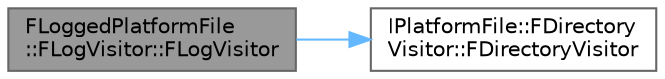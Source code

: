 digraph "FLoggedPlatformFile::FLogVisitor::FLogVisitor"
{
 // INTERACTIVE_SVG=YES
 // LATEX_PDF_SIZE
  bgcolor="transparent";
  edge [fontname=Helvetica,fontsize=10,labelfontname=Helvetica,labelfontsize=10];
  node [fontname=Helvetica,fontsize=10,shape=box,height=0.2,width=0.4];
  rankdir="LR";
  Node1 [id="Node000001",label="FLoggedPlatformFile\l::FLogVisitor::FLogVisitor",height=0.2,width=0.4,color="gray40", fillcolor="grey60", style="filled", fontcolor="black",tooltip=" "];
  Node1 -> Node2 [id="edge1_Node000001_Node000002",color="steelblue1",style="solid",tooltip=" "];
  Node2 [id="Node000002",label="IPlatformFile::FDirectory\lVisitor::FDirectoryVisitor",height=0.2,width=0.4,color="grey40", fillcolor="white", style="filled",URL="$d5/dad/classIPlatformFile_1_1FDirectoryVisitor.html#a2b63bac2235caf584eca150f8f42a152",tooltip=" "];
}
